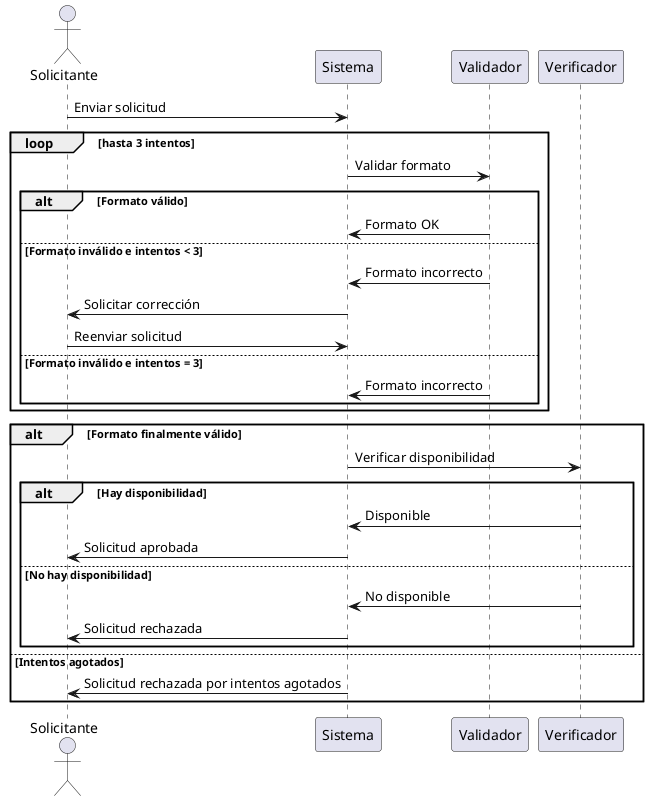@startuml
actor Solicitante
participant "Sistema" as S
participant "Validador" as V
participant "Verificador" as VF

Solicitante -> S: Enviar solicitud
loop hasta 3 intentos
    S -> V: Validar formato
    alt Formato válido
        V -> S: Formato OK
    else Formato inválido e intentos < 3
        V -> S: Formato incorrecto
        S -> Solicitante: Solicitar corrección
        Solicitante -> S: Reenviar solicitud
    else Formato inválido e intentos = 3
        V -> S: Formato incorrecto
    end
end
alt Formato finalmente válido
    S -> VF: Verificar disponibilidad
    alt Hay disponibilidad
        VF -> S: Disponible
        S -> Solicitante: Solicitud aprobada
    else No hay disponibilidad
        VF -> S: No disponible
        S -> Solicitante: Solicitud rechazada
    end
else Intentos agotados
    S -> Solicitante: Solicitud rechazada por intentos agotados
end
@enduml